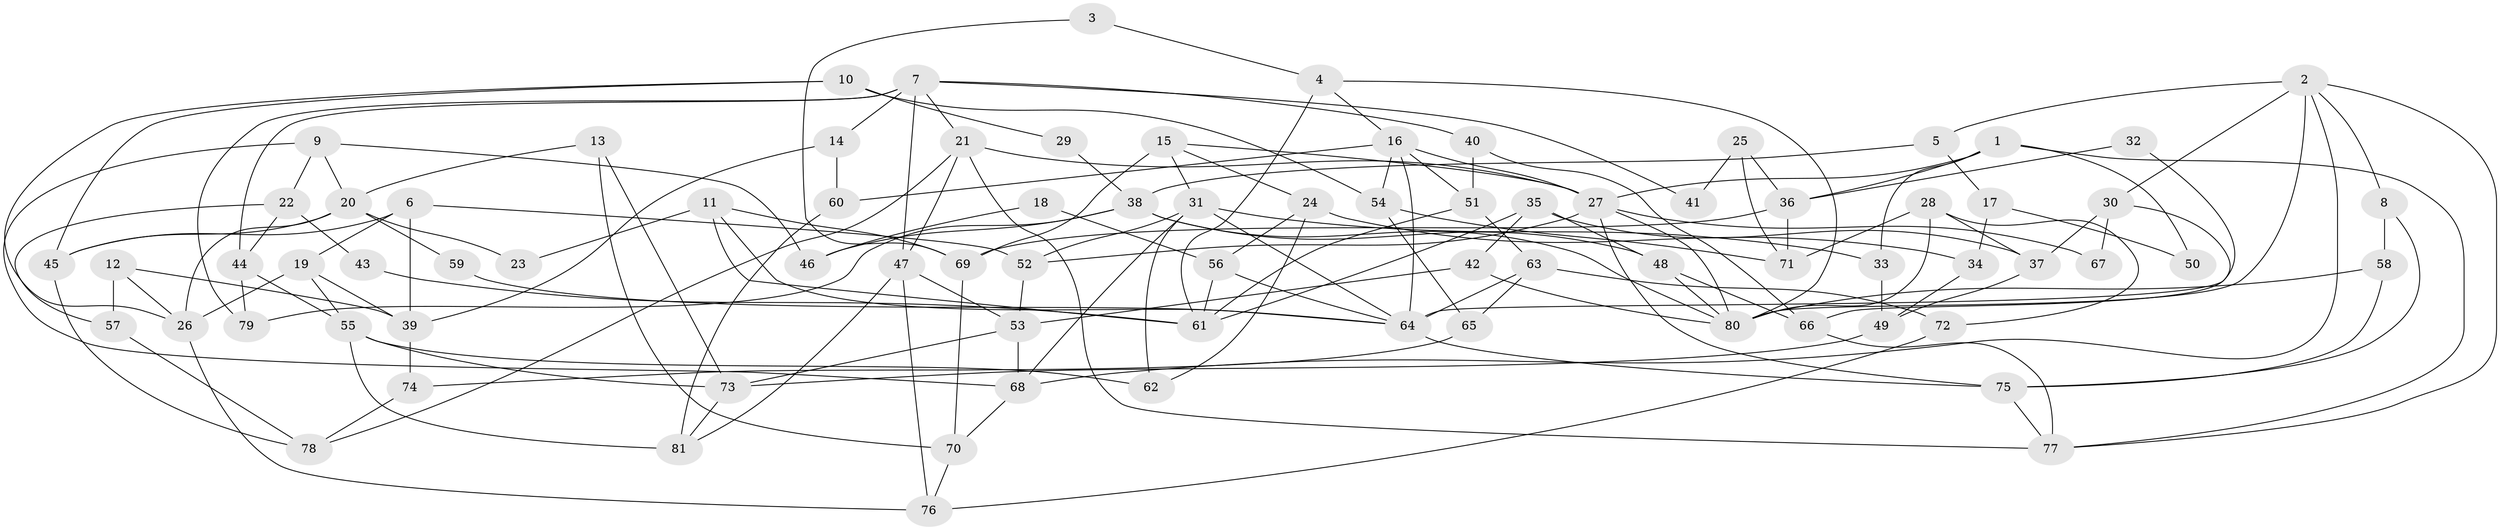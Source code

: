 // coarse degree distribution, {4: 0.30357142857142855, 11: 0.03571428571428571, 7: 0.05357142857142857, 3: 0.2857142857142857, 6: 0.08928571428571429, 9: 0.017857142857142856, 2: 0.07142857142857142, 8: 0.03571428571428571, 5: 0.08928571428571429, 13: 0.017857142857142856}
// Generated by graph-tools (version 1.1) at 2025/18/03/04/25 18:18:40]
// undirected, 81 vertices, 162 edges
graph export_dot {
graph [start="1"]
  node [color=gray90,style=filled];
  1;
  2;
  3;
  4;
  5;
  6;
  7;
  8;
  9;
  10;
  11;
  12;
  13;
  14;
  15;
  16;
  17;
  18;
  19;
  20;
  21;
  22;
  23;
  24;
  25;
  26;
  27;
  28;
  29;
  30;
  31;
  32;
  33;
  34;
  35;
  36;
  37;
  38;
  39;
  40;
  41;
  42;
  43;
  44;
  45;
  46;
  47;
  48;
  49;
  50;
  51;
  52;
  53;
  54;
  55;
  56;
  57;
  58;
  59;
  60;
  61;
  62;
  63;
  64;
  65;
  66;
  67;
  68;
  69;
  70;
  71;
  72;
  73;
  74;
  75;
  76;
  77;
  78;
  79;
  80;
  81;
  1 -- 77;
  1 -- 27;
  1 -- 33;
  1 -- 36;
  1 -- 50;
  2 -- 80;
  2 -- 68;
  2 -- 5;
  2 -- 8;
  2 -- 30;
  2 -- 77;
  3 -- 69;
  3 -- 4;
  4 -- 16;
  4 -- 80;
  4 -- 61;
  5 -- 38;
  5 -- 17;
  6 -- 39;
  6 -- 19;
  6 -- 45;
  6 -- 52;
  7 -- 21;
  7 -- 47;
  7 -- 14;
  7 -- 40;
  7 -- 41;
  7 -- 44;
  7 -- 79;
  8 -- 75;
  8 -- 58;
  9 -- 20;
  9 -- 68;
  9 -- 22;
  9 -- 46;
  10 -- 45;
  10 -- 54;
  10 -- 26;
  10 -- 29;
  11 -- 61;
  11 -- 64;
  11 -- 23;
  11 -- 69;
  12 -- 57;
  12 -- 26;
  12 -- 39;
  13 -- 73;
  13 -- 20;
  13 -- 70;
  14 -- 60;
  14 -- 39;
  15 -- 27;
  15 -- 31;
  15 -- 24;
  15 -- 69;
  16 -- 51;
  16 -- 27;
  16 -- 54;
  16 -- 60;
  16 -- 64;
  17 -- 34;
  17 -- 50;
  18 -- 46;
  18 -- 56;
  19 -- 39;
  19 -- 26;
  19 -- 55;
  20 -- 26;
  20 -- 45;
  20 -- 23;
  20 -- 59;
  21 -- 77;
  21 -- 27;
  21 -- 47;
  21 -- 78;
  22 -- 44;
  22 -- 43;
  22 -- 57;
  24 -- 56;
  24 -- 34;
  24 -- 62;
  25 -- 36;
  25 -- 71;
  25 -- 41;
  26 -- 76;
  27 -- 52;
  27 -- 75;
  27 -- 67;
  27 -- 80;
  28 -- 37;
  28 -- 80;
  28 -- 71;
  28 -- 72;
  29 -- 38;
  30 -- 66;
  30 -- 37;
  30 -- 67;
  31 -- 68;
  31 -- 52;
  31 -- 33;
  31 -- 62;
  31 -- 64;
  32 -- 64;
  32 -- 36;
  33 -- 49;
  34 -- 49;
  35 -- 37;
  35 -- 42;
  35 -- 48;
  35 -- 61;
  36 -- 69;
  36 -- 71;
  37 -- 49;
  38 -- 48;
  38 -- 79;
  38 -- 46;
  38 -- 80;
  39 -- 74;
  40 -- 66;
  40 -- 51;
  42 -- 53;
  42 -- 80;
  43 -- 61;
  44 -- 55;
  44 -- 79;
  45 -- 78;
  47 -- 76;
  47 -- 53;
  47 -- 81;
  48 -- 80;
  48 -- 66;
  49 -- 73;
  51 -- 61;
  51 -- 63;
  52 -- 53;
  53 -- 73;
  53 -- 68;
  54 -- 71;
  54 -- 65;
  55 -- 62;
  55 -- 73;
  55 -- 81;
  56 -- 64;
  56 -- 61;
  57 -- 78;
  58 -- 80;
  58 -- 75;
  59 -- 64;
  60 -- 81;
  63 -- 64;
  63 -- 65;
  63 -- 72;
  64 -- 75;
  65 -- 74;
  66 -- 77;
  68 -- 70;
  69 -- 70;
  70 -- 76;
  72 -- 76;
  73 -- 81;
  74 -- 78;
  75 -- 77;
}
